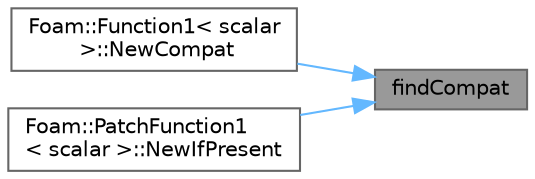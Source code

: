 digraph "findCompat"
{
 // LATEX_PDF_SIZE
  bgcolor="transparent";
  edge [fontname=Helvetica,fontsize=10,labelfontname=Helvetica,labelfontsize=10];
  node [fontname=Helvetica,fontsize=10,shape=box,height=0.2,width=0.4];
  rankdir="RL";
  Node1 [id="Node000001",label="findCompat",height=0.2,width=0.4,color="gray40", fillcolor="grey60", style="filled", fontcolor="black",tooltip=" "];
  Node1 -> Node2 [id="edge1_Node000001_Node000002",dir="back",color="steelblue1",style="solid",tooltip=" "];
  Node2 [id="Node000002",label="Foam::Function1\< scalar\l \>::NewCompat",height=0.2,width=0.4,color="grey40", fillcolor="white", style="filled",URL="$classFoam_1_1Function1.html#a2fdd630bec0ebb77837ac6540163d5af",tooltip=" "];
  Node1 -> Node3 [id="edge2_Node000001_Node000003",dir="back",color="steelblue1",style="solid",tooltip=" "];
  Node3 [id="Node000003",label="Foam::PatchFunction1\l\< scalar \>::NewIfPresent",height=0.2,width=0.4,color="grey40", fillcolor="white", style="filled",URL="$classFoam_1_1PatchFunction1.html#af5e04122a10eebe1c826ae970771ea9d",tooltip=" "];
}
